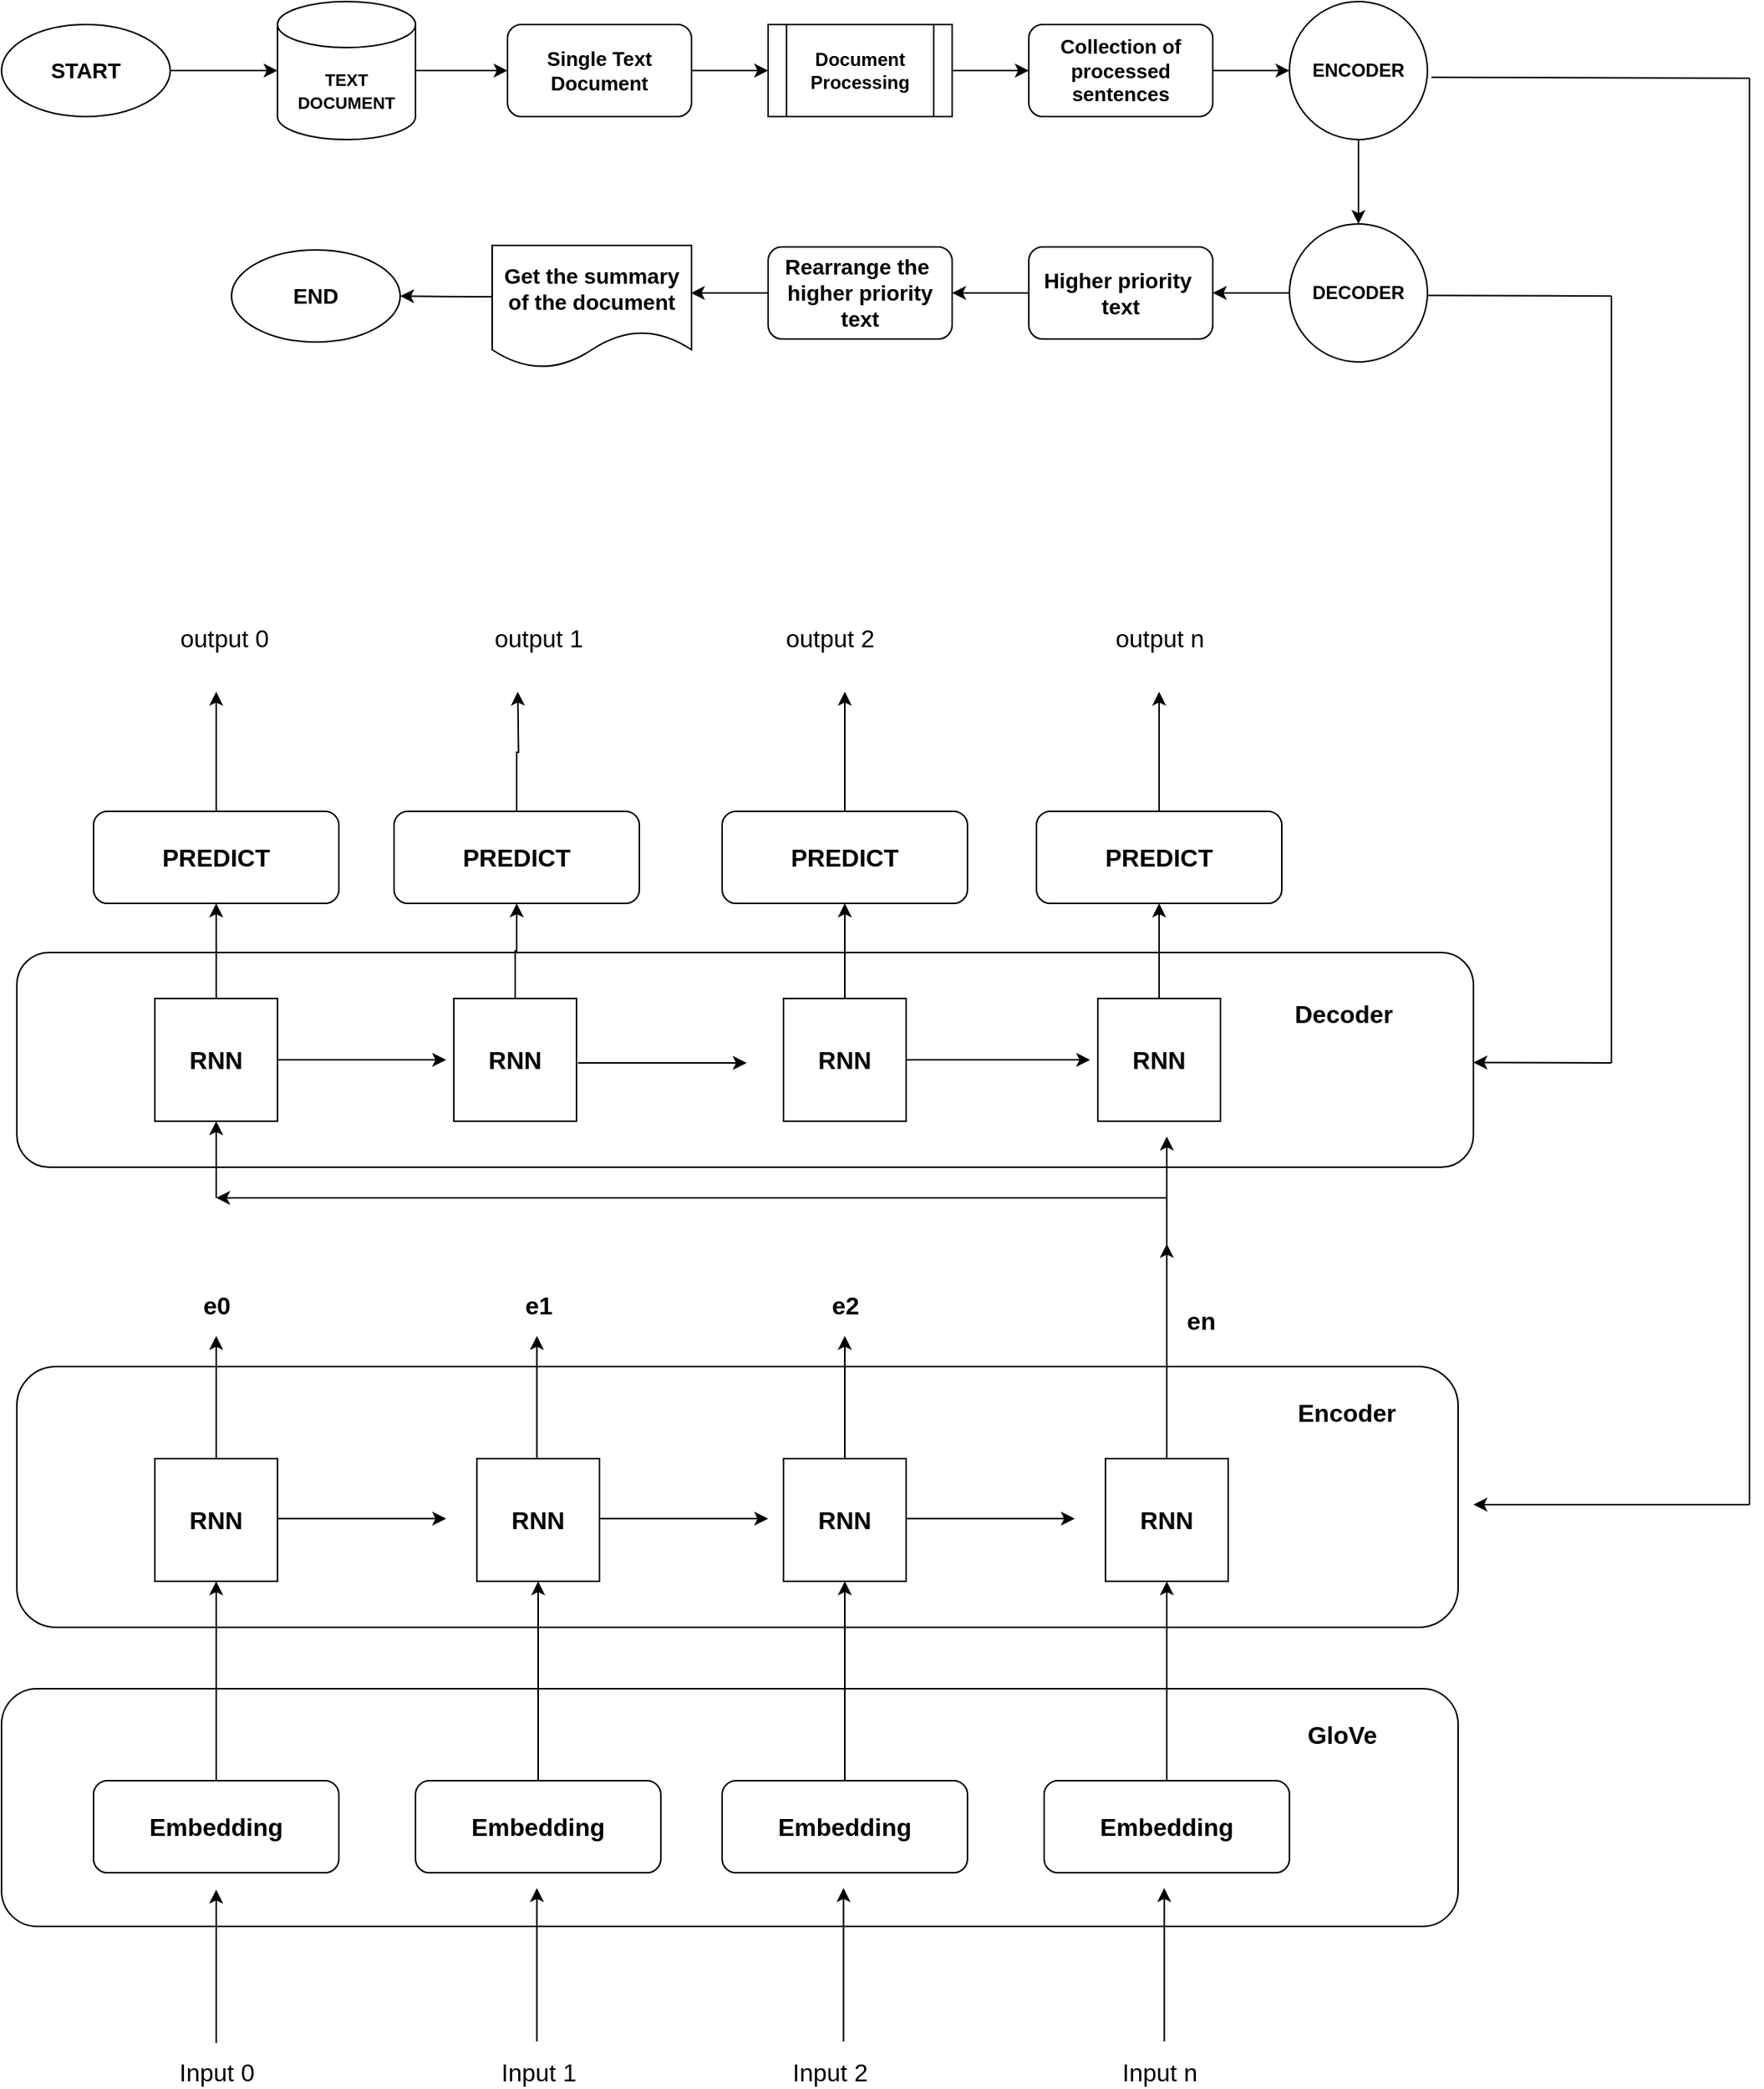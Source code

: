 <mxfile version="15.2.9" type="device"><diagram id="kNyAl3yU_4Z_bcNWf211" name="Page-1"><mxGraphModel dx="1196" dy="1293" grid="1" gridSize="10" guides="1" tooltips="1" connect="1" arrows="1" fold="1" page="1" pageScale="1" pageWidth="850" pageHeight="1100" math="0" shadow="0"><root><mxCell id="0"/><mxCell id="1" parent="0"/><mxCell id="t-iGHMvV5FlFqbI40lbY-24" style="edgeStyle=orthogonalEdgeStyle;rounded=0;orthogonalLoop=1;jettySize=auto;html=1;exitX=0.5;exitY=0;exitDx=0;exitDy=0;entryX=0.5;entryY=1;entryDx=0;entryDy=0;fontSize=16;" edge="1" parent="1" source="t-iGHMvV5FlFqbI40lbY-2" target="t-iGHMvV5FlFqbI40lbY-6"><mxGeometry relative="1" as="geometry"/></mxCell><mxCell id="t-iGHMvV5FlFqbI40lbY-2" value="&lt;b style=&quot;font-size: 16px;&quot;&gt;Embedding&lt;/b&gt;" style="rounded=1;whiteSpace=wrap;html=1;fontSize=16;" vertex="1" parent="1"><mxGeometry x="40" y="630" width="160" height="60" as="geometry"/></mxCell><mxCell id="t-iGHMvV5FlFqbI40lbY-23" style="edgeStyle=orthogonalEdgeStyle;rounded=0;orthogonalLoop=1;jettySize=auto;html=1;exitX=0.5;exitY=0;exitDx=0;exitDy=0;entryX=0.5;entryY=1;entryDx=0;entryDy=0;fontSize=16;" edge="1" parent="1" source="t-iGHMvV5FlFqbI40lbY-3" target="t-iGHMvV5FlFqbI40lbY-7"><mxGeometry relative="1" as="geometry"/></mxCell><mxCell id="t-iGHMvV5FlFqbI40lbY-3" value="&lt;b style=&quot;font-size: 16px;&quot;&gt;Embedding&lt;/b&gt;" style="rounded=1;whiteSpace=wrap;html=1;fontSize=16;" vertex="1" parent="1"><mxGeometry x="250" y="630" width="160" height="60" as="geometry"/></mxCell><mxCell id="t-iGHMvV5FlFqbI40lbY-25" style="edgeStyle=orthogonalEdgeStyle;rounded=0;orthogonalLoop=1;jettySize=auto;html=1;exitX=0.5;exitY=0;exitDx=0;exitDy=0;entryX=0.5;entryY=1;entryDx=0;entryDy=0;fontSize=16;" edge="1" parent="1" source="t-iGHMvV5FlFqbI40lbY-4" target="t-iGHMvV5FlFqbI40lbY-8"><mxGeometry relative="1" as="geometry"/></mxCell><mxCell id="t-iGHMvV5FlFqbI40lbY-4" value="&lt;b style=&quot;font-size: 16px;&quot;&gt;Embedding&lt;/b&gt;" style="rounded=1;whiteSpace=wrap;html=1;fontSize=16;" vertex="1" parent="1"><mxGeometry x="450" y="630" width="160" height="60" as="geometry"/></mxCell><mxCell id="t-iGHMvV5FlFqbI40lbY-26" style="edgeStyle=orthogonalEdgeStyle;rounded=0;orthogonalLoop=1;jettySize=auto;html=1;exitX=0.5;exitY=0;exitDx=0;exitDy=0;entryX=0.5;entryY=1;entryDx=0;entryDy=0;fontSize=16;" edge="1" parent="1" source="t-iGHMvV5FlFqbI40lbY-5" target="t-iGHMvV5FlFqbI40lbY-9"><mxGeometry relative="1" as="geometry"/></mxCell><mxCell id="t-iGHMvV5FlFqbI40lbY-5" value="&lt;b style=&quot;font-size: 16px;&quot;&gt;Embedding&lt;/b&gt;" style="rounded=1;whiteSpace=wrap;html=1;fontSize=16;" vertex="1" parent="1"><mxGeometry x="660" y="630" width="160" height="60" as="geometry"/></mxCell><mxCell id="t-iGHMvV5FlFqbI40lbY-35" style="edgeStyle=orthogonalEdgeStyle;rounded=0;orthogonalLoop=1;jettySize=auto;html=1;exitX=0.5;exitY=0;exitDx=0;exitDy=0;fontSize=16;" edge="1" parent="1" source="t-iGHMvV5FlFqbI40lbY-6"><mxGeometry relative="1" as="geometry"><mxPoint x="120" y="340" as="targetPoint"/></mxGeometry></mxCell><mxCell id="t-iGHMvV5FlFqbI40lbY-6" value="&lt;b style=&quot;font-size: 16px;&quot;&gt;RNN&lt;/b&gt;" style="whiteSpace=wrap;html=1;aspect=fixed;fontSize=16;" vertex="1" parent="1"><mxGeometry x="80" y="420" width="80" height="80" as="geometry"/></mxCell><mxCell id="t-iGHMvV5FlFqbI40lbY-7" value="&lt;b style=&quot;font-size: 16px;&quot;&gt;RNN&lt;/b&gt;" style="whiteSpace=wrap;html=1;aspect=fixed;fontSize=16;" vertex="1" parent="1"><mxGeometry x="290" y="420" width="80" height="80" as="geometry"/></mxCell><mxCell id="t-iGHMvV5FlFqbI40lbY-41" style="edgeStyle=orthogonalEdgeStyle;rounded=0;orthogonalLoop=1;jettySize=auto;html=1;exitX=0.5;exitY=0;exitDx=0;exitDy=0;fontSize=16;" edge="1" parent="1" source="t-iGHMvV5FlFqbI40lbY-8"><mxGeometry relative="1" as="geometry"><mxPoint x="530" y="340" as="targetPoint"/></mxGeometry></mxCell><mxCell id="t-iGHMvV5FlFqbI40lbY-8" value="&lt;b style=&quot;font-size: 16px;&quot;&gt;RNN&lt;/b&gt;" style="whiteSpace=wrap;html=1;aspect=fixed;fontSize=16;" vertex="1" parent="1"><mxGeometry x="490" y="420" width="80" height="80" as="geometry"/></mxCell><mxCell id="t-iGHMvV5FlFqbI40lbY-42" style="edgeStyle=orthogonalEdgeStyle;rounded=0;orthogonalLoop=1;jettySize=auto;html=1;exitX=0.5;exitY=0;exitDx=0;exitDy=0;fontSize=16;" edge="1" parent="1"><mxGeometry relative="1" as="geometry"><mxPoint x="740" y="210" as="targetPoint"/><mxPoint x="740" y="422" as="sourcePoint"/></mxGeometry></mxCell><mxCell id="t-iGHMvV5FlFqbI40lbY-9" value="&lt;b style=&quot;font-size: 16px;&quot;&gt;RNN&lt;/b&gt;" style="whiteSpace=wrap;html=1;aspect=fixed;fontSize=16;" vertex="1" parent="1"><mxGeometry x="700" y="420" width="80" height="80" as="geometry"/></mxCell><mxCell id="t-iGHMvV5FlFqbI40lbY-43" style="edgeStyle=orthogonalEdgeStyle;rounded=0;orthogonalLoop=1;jettySize=auto;html=1;exitX=0.5;exitY=0;exitDx=0;exitDy=0;fontSize=16;" edge="1" parent="1" source="t-iGHMvV5FlFqbI40lbY-11"><mxGeometry relative="1" as="geometry"><mxPoint x="120" y="-80" as="targetPoint"/></mxGeometry></mxCell><mxCell id="t-iGHMvV5FlFqbI40lbY-11" value="&lt;font style=&quot;font-size: 16px;&quot;&gt;&lt;b style=&quot;font-size: 16px;&quot;&gt;PREDICT&lt;/b&gt;&lt;/font&gt;" style="rounded=1;whiteSpace=wrap;html=1;fontSize=16;" vertex="1" parent="1"><mxGeometry x="40" y="-2" width="160" height="60" as="geometry"/></mxCell><mxCell id="t-iGHMvV5FlFqbI40lbY-45" style="edgeStyle=orthogonalEdgeStyle;rounded=0;orthogonalLoop=1;jettySize=auto;html=1;exitX=0.5;exitY=0;exitDx=0;exitDy=0;fontSize=16;" edge="1" parent="1" source="t-iGHMvV5FlFqbI40lbY-12"><mxGeometry relative="1" as="geometry"><mxPoint x="316.667" y="-80" as="targetPoint"/></mxGeometry></mxCell><mxCell id="t-iGHMvV5FlFqbI40lbY-12" value="&lt;b style=&quot;font-size: 16px;&quot;&gt;PREDICT&lt;/b&gt;" style="rounded=1;whiteSpace=wrap;html=1;fontSize=16;" vertex="1" parent="1"><mxGeometry x="236" y="-2" width="160" height="60" as="geometry"/></mxCell><mxCell id="t-iGHMvV5FlFqbI40lbY-46" style="edgeStyle=orthogonalEdgeStyle;rounded=0;orthogonalLoop=1;jettySize=auto;html=1;exitX=0.5;exitY=0;exitDx=0;exitDy=0;fontSize=16;" edge="1" parent="1" source="t-iGHMvV5FlFqbI40lbY-13"><mxGeometry relative="1" as="geometry"><mxPoint x="530" y="-80" as="targetPoint"/></mxGeometry></mxCell><mxCell id="t-iGHMvV5FlFqbI40lbY-13" value="&lt;b style=&quot;font-size: 16px;&quot;&gt;PREDICT&lt;/b&gt;" style="rounded=1;whiteSpace=wrap;html=1;fontSize=16;" vertex="1" parent="1"><mxGeometry x="450" y="-2" width="160" height="60" as="geometry"/></mxCell><mxCell id="t-iGHMvV5FlFqbI40lbY-47" style="edgeStyle=orthogonalEdgeStyle;rounded=0;orthogonalLoop=1;jettySize=auto;html=1;exitX=0.5;exitY=0;exitDx=0;exitDy=0;fontSize=16;" edge="1" parent="1" source="t-iGHMvV5FlFqbI40lbY-14"><mxGeometry relative="1" as="geometry"><mxPoint x="735" y="-80" as="targetPoint"/></mxGeometry></mxCell><mxCell id="t-iGHMvV5FlFqbI40lbY-14" value="&lt;b style=&quot;font-size: 16px;&quot;&gt;PREDICT&lt;/b&gt;" style="rounded=1;whiteSpace=wrap;html=1;fontSize=16;" vertex="1" parent="1"><mxGeometry x="655" y="-2" width="160" height="60" as="geometry"/></mxCell><mxCell id="t-iGHMvV5FlFqbI40lbY-29" style="edgeStyle=orthogonalEdgeStyle;rounded=0;orthogonalLoop=1;jettySize=auto;html=1;exitX=0.5;exitY=0;exitDx=0;exitDy=0;entryX=0.5;entryY=1;entryDx=0;entryDy=0;fontSize=16;" edge="1" parent="1" source="t-iGHMvV5FlFqbI40lbY-15" target="t-iGHMvV5FlFqbI40lbY-11"><mxGeometry relative="1" as="geometry"/></mxCell><mxCell id="t-iGHMvV5FlFqbI40lbY-15" value="&lt;font style=&quot;font-size: 16px;&quot;&gt;&lt;b style=&quot;font-size: 16px;&quot;&gt;RNN&lt;/b&gt;&lt;/font&gt;" style="whiteSpace=wrap;html=1;aspect=fixed;fontSize=16;" vertex="1" parent="1"><mxGeometry x="80" y="120" width="80" height="80" as="geometry"/></mxCell><mxCell id="t-iGHMvV5FlFqbI40lbY-30" style="edgeStyle=orthogonalEdgeStyle;rounded=0;orthogonalLoop=1;jettySize=auto;html=1;exitX=0.5;exitY=0;exitDx=0;exitDy=0;entryX=0.5;entryY=1;entryDx=0;entryDy=0;fontSize=16;" edge="1" parent="1" source="t-iGHMvV5FlFqbI40lbY-16" target="t-iGHMvV5FlFqbI40lbY-12"><mxGeometry relative="1" as="geometry"/></mxCell><mxCell id="t-iGHMvV5FlFqbI40lbY-16" value="&lt;b style=&quot;font-size: 16px;&quot;&gt;RNN&lt;/b&gt;" style="whiteSpace=wrap;html=1;aspect=fixed;fontSize=16;" vertex="1" parent="1"><mxGeometry x="275" y="120" width="80" height="80" as="geometry"/></mxCell><mxCell id="t-iGHMvV5FlFqbI40lbY-31" style="edgeStyle=orthogonalEdgeStyle;rounded=0;orthogonalLoop=1;jettySize=auto;html=1;exitX=0.5;exitY=0;exitDx=0;exitDy=0;entryX=0.5;entryY=1;entryDx=0;entryDy=0;fontSize=16;" edge="1" parent="1" source="t-iGHMvV5FlFqbI40lbY-17" target="t-iGHMvV5FlFqbI40lbY-13"><mxGeometry relative="1" as="geometry"/></mxCell><mxCell id="t-iGHMvV5FlFqbI40lbY-17" value="&lt;b style=&quot;font-size: 16px;&quot;&gt;RNN&lt;/b&gt;" style="whiteSpace=wrap;html=1;aspect=fixed;fontSize=16;" vertex="1" parent="1"><mxGeometry x="490" y="120" width="80" height="80" as="geometry"/></mxCell><mxCell id="t-iGHMvV5FlFqbI40lbY-32" style="edgeStyle=orthogonalEdgeStyle;rounded=0;orthogonalLoop=1;jettySize=auto;html=1;exitX=0.5;exitY=0;exitDx=0;exitDy=0;entryX=0.5;entryY=1;entryDx=0;entryDy=0;fontSize=16;" edge="1" parent="1" source="t-iGHMvV5FlFqbI40lbY-18" target="t-iGHMvV5FlFqbI40lbY-14"><mxGeometry relative="1" as="geometry"/></mxCell><mxCell id="t-iGHMvV5FlFqbI40lbY-18" value="&lt;b style=&quot;font-size: 16px;&quot;&gt;RNN&lt;/b&gt;" style="whiteSpace=wrap;html=1;aspect=fixed;fontSize=16;" vertex="1" parent="1"><mxGeometry x="695" y="120" width="80" height="80" as="geometry"/></mxCell><mxCell id="t-iGHMvV5FlFqbI40lbY-33" value="" style="rounded=1;whiteSpace=wrap;html=1;fillColor=none;gradientColor=none;fontSize=16;" vertex="1" parent="1"><mxGeometry x="-10" y="90" width="950" height="140" as="geometry"/></mxCell><mxCell id="t-iGHMvV5FlFqbI40lbY-34" value="" style="rounded=1;whiteSpace=wrap;html=1;fillColor=none;gradientColor=none;fontSize=16;" vertex="1" parent="1"><mxGeometry x="-20" y="570" width="950" height="155" as="geometry"/></mxCell><mxCell id="t-iGHMvV5FlFqbI40lbY-38" style="edgeStyle=orthogonalEdgeStyle;rounded=0;orthogonalLoop=1;jettySize=auto;html=1;exitX=0.5;exitY=0;exitDx=0;exitDy=0;fontSize=16;" edge="1" parent="1"><mxGeometry relative="1" as="geometry"><mxPoint x="329.17" y="340" as="targetPoint"/><mxPoint x="329.17" y="420" as="sourcePoint"/></mxGeometry></mxCell><mxCell id="t-iGHMvV5FlFqbI40lbY-49" value="" style="endArrow=classic;html=1;fontSize=16;" edge="1" parent="1"><mxGeometry width="50" height="50" relative="1" as="geometry"><mxPoint x="740" y="360" as="sourcePoint"/><mxPoint x="740" y="280" as="targetPoint"/></mxGeometry></mxCell><mxCell id="t-iGHMvV5FlFqbI40lbY-50" value="" style="endArrow=classic;html=1;fontSize=16;" edge="1" parent="1"><mxGeometry width="50" height="50" relative="1" as="geometry"><mxPoint x="740" y="250" as="sourcePoint"/><mxPoint x="120" y="250" as="targetPoint"/></mxGeometry></mxCell><mxCell id="t-iGHMvV5FlFqbI40lbY-51" value="" style="endArrow=classic;html=1;fontSize=16;" edge="1" parent="1"><mxGeometry width="50" height="50" relative="1" as="geometry"><mxPoint x="120" y="250" as="sourcePoint"/><mxPoint x="120" y="200" as="targetPoint"/></mxGeometry></mxCell><mxCell id="t-iGHMvV5FlFqbI40lbY-53" value="" style="endArrow=classic;html=1;exitX=1;exitY=0.5;exitDx=0;exitDy=0;fontSize=16;" edge="1" parent="1" source="t-iGHMvV5FlFqbI40lbY-15"><mxGeometry width="50" height="50" relative="1" as="geometry"><mxPoint x="400" y="280" as="sourcePoint"/><mxPoint x="270" y="160" as="targetPoint"/></mxGeometry></mxCell><mxCell id="t-iGHMvV5FlFqbI40lbY-54" value="" style="endArrow=classic;html=1;exitX=1;exitY=0.5;exitDx=0;exitDy=0;fontSize=16;" edge="1" parent="1"><mxGeometry width="50" height="50" relative="1" as="geometry"><mxPoint x="356" y="162" as="sourcePoint"/><mxPoint x="466" y="162" as="targetPoint"/></mxGeometry></mxCell><mxCell id="t-iGHMvV5FlFqbI40lbY-55" value="" style="endArrow=classic;html=1;exitX=1;exitY=0.5;exitDx=0;exitDy=0;fontSize=16;" edge="1" parent="1" source="t-iGHMvV5FlFqbI40lbY-17"><mxGeometry width="50" height="50" relative="1" as="geometry"><mxPoint x="476" y="172" as="sourcePoint"/><mxPoint x="690" y="160" as="targetPoint"/></mxGeometry></mxCell><mxCell id="t-iGHMvV5FlFqbI40lbY-57" value="" style="rounded=1;whiteSpace=wrap;html=1;fillColor=none;gradientColor=none;fontSize=16;" vertex="1" parent="1"><mxGeometry x="-10" y="360" width="940" height="170" as="geometry"/></mxCell><mxCell id="t-iGHMvV5FlFqbI40lbY-58" value="&lt;font style=&quot;font-size: 16px;&quot;&gt;&lt;b style=&quot;font-size: 16px;&quot;&gt;GloVe&lt;/b&gt;&lt;/font&gt;" style="text;html=1;align=center;verticalAlign=middle;resizable=0;points=[];autosize=1;strokeColor=none;fillColor=none;fontSize=16;" vertex="1" parent="1"><mxGeometry x="824" y="590" width="60" height="20" as="geometry"/></mxCell><mxCell id="t-iGHMvV5FlFqbI40lbY-60" value="" style="endArrow=classic;html=1;fontSize=16;" edge="1" parent="1"><mxGeometry width="50" height="50" relative="1" as="geometry"><mxPoint x="120" y="801" as="sourcePoint"/><mxPoint x="120" y="701" as="targetPoint"/></mxGeometry></mxCell><mxCell id="t-iGHMvV5FlFqbI40lbY-61" value="" style="endArrow=classic;html=1;fontSize=16;" edge="1" parent="1"><mxGeometry width="50" height="50" relative="1" as="geometry"><mxPoint x="329.17" y="800" as="sourcePoint"/><mxPoint x="329.17" y="700" as="targetPoint"/></mxGeometry></mxCell><mxCell id="t-iGHMvV5FlFqbI40lbY-62" value="" style="endArrow=classic;html=1;fontSize=16;" edge="1" parent="1"><mxGeometry width="50" height="50" relative="1" as="geometry"><mxPoint x="529.17" y="800" as="sourcePoint"/><mxPoint x="529.17" y="700" as="targetPoint"/></mxGeometry></mxCell><mxCell id="t-iGHMvV5FlFqbI40lbY-63" value="" style="endArrow=classic;html=1;fontSize=16;" edge="1" parent="1"><mxGeometry width="50" height="50" relative="1" as="geometry"><mxPoint x="738.33" y="800" as="sourcePoint"/><mxPoint x="738.33" y="700" as="targetPoint"/></mxGeometry></mxCell><mxCell id="t-iGHMvV5FlFqbI40lbY-64" value="&lt;font style=&quot;font-size: 16px;&quot;&gt;&lt;b style=&quot;font-size: 16px;&quot;&gt;e0&lt;/b&gt;&lt;/font&gt;" style="text;html=1;align=center;verticalAlign=middle;resizable=0;points=[];autosize=1;strokeColor=none;fillColor=none;fontSize=16;" vertex="1" parent="1"><mxGeometry x="105" y="310" width="30" height="20" as="geometry"/></mxCell><mxCell id="t-iGHMvV5FlFqbI40lbY-65" value="&lt;font style=&quot;font-size: 16px;&quot;&gt;&lt;b style=&quot;font-size: 16px;&quot;&gt;e1&lt;/b&gt;&lt;/font&gt;" style="text;html=1;align=center;verticalAlign=middle;resizable=0;points=[];autosize=1;strokeColor=none;fillColor=none;fontSize=16;" vertex="1" parent="1"><mxGeometry x="315" y="310" width="30" height="20" as="geometry"/></mxCell><mxCell id="t-iGHMvV5FlFqbI40lbY-66" value="&lt;font style=&quot;font-size: 16px;&quot;&gt;&lt;b style=&quot;font-size: 16px;&quot;&gt;e2&lt;/b&gt;&lt;/font&gt;" style="text;html=1;align=center;verticalAlign=middle;resizable=0;points=[];autosize=1;strokeColor=none;fillColor=none;fontSize=16;" vertex="1" parent="1"><mxGeometry x="515" y="310" width="30" height="20" as="geometry"/></mxCell><mxCell id="t-iGHMvV5FlFqbI40lbY-67" value="&lt;font style=&quot;font-size: 16px;&quot;&gt;&lt;b style=&quot;font-size: 16px;&quot;&gt;en&lt;/b&gt;&lt;/font&gt;" style="text;html=1;align=center;verticalAlign=middle;resizable=0;points=[];autosize=1;strokeColor=none;fillColor=none;fontSize=16;" vertex="1" parent="1"><mxGeometry x="747" y="320" width="30" height="20" as="geometry"/></mxCell><mxCell id="t-iGHMvV5FlFqbI40lbY-69" value="&lt;font style=&quot;font-size: 16px;&quot;&gt;&lt;b style=&quot;font-size: 16px;&quot;&gt;Decoder&lt;/b&gt;&lt;/font&gt;" style="text;html=1;align=center;verticalAlign=middle;resizable=0;points=[];autosize=1;strokeColor=none;fillColor=none;fontSize=16;" vertex="1" parent="1"><mxGeometry x="815" y="120" width="80" height="20" as="geometry"/></mxCell><mxCell id="t-iGHMvV5FlFqbI40lbY-70" value="&lt;font style=&quot;font-size: 16px;&quot;&gt;&lt;b style=&quot;font-size: 16px;&quot;&gt;Encoder&lt;/b&gt;&lt;/font&gt;" style="text;html=1;align=center;verticalAlign=middle;resizable=0;points=[];autosize=1;strokeColor=none;fillColor=none;fontSize=16;" vertex="1" parent="1"><mxGeometry x="817" y="380" width="80" height="20" as="geometry"/></mxCell><mxCell id="t-iGHMvV5FlFqbI40lbY-71" value="" style="endArrow=classic;html=1;exitX=1;exitY=0.5;exitDx=0;exitDy=0;fontSize=16;" edge="1" parent="1"><mxGeometry width="50" height="50" relative="1" as="geometry"><mxPoint x="160" y="459.17" as="sourcePoint"/><mxPoint x="270" y="459.17" as="targetPoint"/></mxGeometry></mxCell><mxCell id="t-iGHMvV5FlFqbI40lbY-72" value="" style="endArrow=classic;html=1;exitX=1;exitY=0.5;exitDx=0;exitDy=0;fontSize=16;" edge="1" parent="1"><mxGeometry width="50" height="50" relative="1" as="geometry"><mxPoint x="370" y="459.17" as="sourcePoint"/><mxPoint x="480" y="459.17" as="targetPoint"/></mxGeometry></mxCell><mxCell id="t-iGHMvV5FlFqbI40lbY-73" value="" style="endArrow=classic;html=1;exitX=1;exitY=0.5;exitDx=0;exitDy=0;fontSize=16;" edge="1" parent="1"><mxGeometry width="50" height="50" relative="1" as="geometry"><mxPoint x="570" y="459.17" as="sourcePoint"/><mxPoint x="680" y="459.17" as="targetPoint"/></mxGeometry></mxCell><mxCell id="t-iGHMvV5FlFqbI40lbY-74" value="&lt;font style=&quot;font-size: 16px;&quot;&gt;Input 0&lt;/font&gt;" style="text;html=1;align=center;verticalAlign=middle;resizable=0;points=[];autosize=1;strokeColor=none;fillColor=none;fontSize=16;" vertex="1" parent="1"><mxGeometry x="90" y="810" width="60" height="20" as="geometry"/></mxCell><mxCell id="t-iGHMvV5FlFqbI40lbY-75" value="&lt;font style=&quot;font-size: 16px;&quot;&gt;Input 1&lt;/font&gt;" style="text;html=1;align=center;verticalAlign=middle;resizable=0;points=[];autosize=1;strokeColor=none;fillColor=none;fontSize=16;" vertex="1" parent="1"><mxGeometry x="300" y="810" width="60" height="20" as="geometry"/></mxCell><mxCell id="t-iGHMvV5FlFqbI40lbY-76" value="&lt;font style=&quot;font-size: 16px;&quot;&gt;Input 2&lt;/font&gt;" style="text;html=1;align=center;verticalAlign=middle;resizable=0;points=[];autosize=1;strokeColor=none;fillColor=none;fontSize=16;" vertex="1" parent="1"><mxGeometry x="490" y="810" width="60" height="20" as="geometry"/></mxCell><mxCell id="t-iGHMvV5FlFqbI40lbY-77" value="&lt;font style=&quot;font-size: 16px;&quot;&gt;Input n&lt;/font&gt;" style="text;html=1;align=center;verticalAlign=middle;resizable=0;points=[];autosize=1;strokeColor=none;fillColor=none;fontSize=16;" vertex="1" parent="1"><mxGeometry x="705" y="810" width="60" height="20" as="geometry"/></mxCell><mxCell id="t-iGHMvV5FlFqbI40lbY-83" value="&lt;font style=&quot;font-size: 16px;&quot;&gt;output 1&lt;/font&gt;" style="text;html=1;align=center;verticalAlign=middle;resizable=0;points=[];autosize=1;strokeColor=none;fillColor=none;fontSize=16;" vertex="1" parent="1"><mxGeometry x="295" y="-125" width="70" height="20" as="geometry"/></mxCell><mxCell id="t-iGHMvV5FlFqbI40lbY-84" value="&lt;font style=&quot;font-size: 16px;&quot;&gt;output 2&lt;/font&gt;" style="text;html=1;align=center;verticalAlign=middle;resizable=0;points=[];autosize=1;strokeColor=none;fillColor=none;fontSize=16;" vertex="1" parent="1"><mxGeometry x="485" y="-125" width="70" height="20" as="geometry"/></mxCell><mxCell id="t-iGHMvV5FlFqbI40lbY-85" value="&lt;font style=&quot;font-size: 16px;&quot;&gt;output n&lt;/font&gt;" style="text;html=1;align=center;verticalAlign=middle;resizable=0;points=[];autosize=1;strokeColor=none;fillColor=none;fontSize=16;" vertex="1" parent="1"><mxGeometry x="700" y="-125" width="70" height="20" as="geometry"/></mxCell><mxCell id="t-iGHMvV5FlFqbI40lbY-86" value="&lt;font style=&quot;font-size: 16px;&quot;&gt;output 0&lt;/font&gt;" style="text;html=1;align=center;verticalAlign=middle;resizable=0;points=[];autosize=1;strokeColor=none;fillColor=none;fontSize=16;" vertex="1" parent="1"><mxGeometry x="90" y="-125" width="70" height="20" as="geometry"/></mxCell><mxCell id="t-iGHMvV5FlFqbI40lbY-87" value="" style="shape=image;html=1;verticalAlign=top;verticalLabelPosition=bottom;labelBackgroundColor=#ffffff;imageAspect=0;aspect=fixed;image=https://cdn1.iconfinder.com/data/icons/feather-2/24/x-128.png;fillColor=none;gradientColor=none;fontColor=#FF0000;fontSize=16;" vertex="1" parent="1"><mxGeometry x="96" y="350" width="48" height="48" as="geometry"/></mxCell><mxCell id="t-iGHMvV5FlFqbI40lbY-88" value="" style="shape=image;html=1;verticalAlign=top;verticalLabelPosition=bottom;labelBackgroundColor=#ffffff;imageAspect=0;aspect=fixed;image=https://cdn1.iconfinder.com/data/icons/feather-2/24/x-128.png;fillColor=none;gradientColor=none;fontColor=#FF0000;fontSize=16;" vertex="1" parent="1"><mxGeometry x="306" y="352" width="48" height="48" as="geometry"/></mxCell><mxCell id="t-iGHMvV5FlFqbI40lbY-89" value="" style="shape=image;html=1;verticalAlign=top;verticalLabelPosition=bottom;labelBackgroundColor=#ffffff;imageAspect=0;aspect=fixed;image=https://cdn1.iconfinder.com/data/icons/feather-2/24/x-128.png;fillColor=none;gradientColor=none;fontColor=#FF0000;fontSize=16;" vertex="1" parent="1"><mxGeometry x="506" y="352" width="48" height="48" as="geometry"/></mxCell><mxCell id="t-iGHMvV5FlFqbI40lbY-202" style="edgeStyle=orthogonalEdgeStyle;rounded=0;orthogonalLoop=1;jettySize=auto;html=1;exitX=1;exitY=0.5;exitDx=0;exitDy=0;exitPerimeter=0;entryX=0;entryY=0.5;entryDx=0;entryDy=0;" edge="1" parent="1" source="t-iGHMvV5FlFqbI40lbY-203" target="t-iGHMvV5FlFqbI40lbY-207"><mxGeometry relative="1" as="geometry"/></mxCell><mxCell id="t-iGHMvV5FlFqbI40lbY-203" value="&lt;b&gt;&lt;font style=&quot;font-size: 11px&quot;&gt;TEXT DOCUMENT&lt;/font&gt;&lt;/b&gt;" style="shape=cylinder3;whiteSpace=wrap;html=1;boundedLbl=1;backgroundOutline=1;size=15;" vertex="1" parent="1"><mxGeometry x="160" y="-530" width="90" height="90" as="geometry"/></mxCell><mxCell id="t-iGHMvV5FlFqbI40lbY-204" style="edgeStyle=orthogonalEdgeStyle;rounded=0;orthogonalLoop=1;jettySize=auto;html=1;exitX=1;exitY=0.5;exitDx=0;exitDy=0;entryX=0;entryY=0.5;entryDx=0;entryDy=0;" edge="1" parent="1" source="t-iGHMvV5FlFqbI40lbY-205" target="t-iGHMvV5FlFqbI40lbY-209"><mxGeometry relative="1" as="geometry"/></mxCell><mxCell id="t-iGHMvV5FlFqbI40lbY-205" value="&lt;b&gt;Document&lt;br&gt;Processing&lt;/b&gt;" style="shape=process;whiteSpace=wrap;html=1;backgroundOutline=1;" vertex="1" parent="1"><mxGeometry x="480" y="-515" width="120" height="60" as="geometry"/></mxCell><mxCell id="t-iGHMvV5FlFqbI40lbY-206" style="edgeStyle=orthogonalEdgeStyle;rounded=0;orthogonalLoop=1;jettySize=auto;html=1;exitX=1;exitY=0.5;exitDx=0;exitDy=0;entryX=0;entryY=0.5;entryDx=0;entryDy=0;" edge="1" parent="1" source="t-iGHMvV5FlFqbI40lbY-207" target="t-iGHMvV5FlFqbI40lbY-205"><mxGeometry relative="1" as="geometry"/></mxCell><mxCell id="t-iGHMvV5FlFqbI40lbY-207" value="&lt;font style=&quot;font-size: 13px&quot;&gt;&lt;b&gt;Single Text &lt;br&gt;Document&lt;/b&gt;&lt;/font&gt;" style="rounded=1;whiteSpace=wrap;html=1;" vertex="1" parent="1"><mxGeometry x="310" y="-515" width="120" height="60" as="geometry"/></mxCell><mxCell id="t-iGHMvV5FlFqbI40lbY-208" style="edgeStyle=orthogonalEdgeStyle;rounded=0;orthogonalLoop=1;jettySize=auto;html=1;exitX=1;exitY=0.5;exitDx=0;exitDy=0;entryX=0;entryY=0.5;entryDx=0;entryDy=0;" edge="1" parent="1" source="t-iGHMvV5FlFqbI40lbY-209" target="t-iGHMvV5FlFqbI40lbY-211"><mxGeometry relative="1" as="geometry"/></mxCell><mxCell id="t-iGHMvV5FlFqbI40lbY-209" value="&lt;font style=&quot;font-size: 13px&quot;&gt;&lt;b&gt;Collection of&lt;br&gt;processed sentences&lt;/b&gt;&lt;/font&gt;" style="rounded=1;whiteSpace=wrap;html=1;" vertex="1" parent="1"><mxGeometry x="650" y="-515" width="120" height="60" as="geometry"/></mxCell><mxCell id="t-iGHMvV5FlFqbI40lbY-210" style="edgeStyle=orthogonalEdgeStyle;rounded=0;orthogonalLoop=1;jettySize=auto;html=1;exitX=0.5;exitY=1;exitDx=0;exitDy=0;entryX=0.5;entryY=0;entryDx=0;entryDy=0;" edge="1" parent="1" source="t-iGHMvV5FlFqbI40lbY-211" target="t-iGHMvV5FlFqbI40lbY-213"><mxGeometry relative="1" as="geometry"/></mxCell><mxCell id="t-iGHMvV5FlFqbI40lbY-211" value="&lt;b&gt;ENCODER&lt;/b&gt;" style="ellipse;whiteSpace=wrap;html=1;aspect=fixed;" vertex="1" parent="1"><mxGeometry x="820" y="-530" width="90" height="90" as="geometry"/></mxCell><mxCell id="t-iGHMvV5FlFqbI40lbY-212" style="edgeStyle=orthogonalEdgeStyle;rounded=0;orthogonalLoop=1;jettySize=auto;html=1;exitX=0;exitY=0.5;exitDx=0;exitDy=0;entryX=1;entryY=0.5;entryDx=0;entryDy=0;" edge="1" parent="1" source="t-iGHMvV5FlFqbI40lbY-213" target="t-iGHMvV5FlFqbI40lbY-215"><mxGeometry relative="1" as="geometry"/></mxCell><mxCell id="t-iGHMvV5FlFqbI40lbY-213" value="&lt;b&gt;DECODER&lt;/b&gt;" style="ellipse;whiteSpace=wrap;html=1;aspect=fixed;" vertex="1" parent="1"><mxGeometry x="820" y="-385" width="90" height="90" as="geometry"/></mxCell><mxCell id="t-iGHMvV5FlFqbI40lbY-214" style="edgeStyle=orthogonalEdgeStyle;rounded=0;orthogonalLoop=1;jettySize=auto;html=1;exitX=0;exitY=0.5;exitDx=0;exitDy=0;entryX=1;entryY=0.5;entryDx=0;entryDy=0;" edge="1" parent="1" source="t-iGHMvV5FlFqbI40lbY-215" target="t-iGHMvV5FlFqbI40lbY-217"><mxGeometry relative="1" as="geometry"/></mxCell><mxCell id="t-iGHMvV5FlFqbI40lbY-215" value="&lt;b style=&quot;font-size: 14px&quot;&gt;&lt;span&gt;Higher priority&amp;nbsp;&lt;br&gt;&lt;/span&gt;text&lt;/b&gt;" style="rounded=1;whiteSpace=wrap;html=1;" vertex="1" parent="1"><mxGeometry x="650" y="-370" width="120" height="60" as="geometry"/></mxCell><mxCell id="t-iGHMvV5FlFqbI40lbY-216" style="edgeStyle=orthogonalEdgeStyle;rounded=0;orthogonalLoop=1;jettySize=auto;html=1;exitX=0;exitY=0.5;exitDx=0;exitDy=0;entryX=0.997;entryY=0.388;entryDx=0;entryDy=0;entryPerimeter=0;" edge="1" parent="1" source="t-iGHMvV5FlFqbI40lbY-217" target="t-iGHMvV5FlFqbI40lbY-219"><mxGeometry relative="1" as="geometry"/></mxCell><mxCell id="t-iGHMvV5FlFqbI40lbY-217" value="&lt;span style=&quot;font-size: 14px&quot;&gt;&lt;b&gt;Rearrange the&amp;nbsp; higher priority text&lt;/b&gt;&lt;/span&gt;" style="rounded=1;whiteSpace=wrap;html=1;" vertex="1" parent="1"><mxGeometry x="480" y="-370" width="120" height="60" as="geometry"/></mxCell><mxCell id="t-iGHMvV5FlFqbI40lbY-218" style="edgeStyle=orthogonalEdgeStyle;rounded=0;orthogonalLoop=1;jettySize=auto;html=1;exitX=0;exitY=0.418;exitDx=0;exitDy=0;entryX=1;entryY=0.5;entryDx=0;entryDy=0;exitPerimeter=0;" edge="1" parent="1" source="t-iGHMvV5FlFqbI40lbY-219" target="t-iGHMvV5FlFqbI40lbY-220"><mxGeometry relative="1" as="geometry"/></mxCell><mxCell id="t-iGHMvV5FlFqbI40lbY-219" value="&lt;b&gt;&lt;font style=&quot;font-size: 14px&quot;&gt;Get the summary of the document&lt;/font&gt;&lt;/b&gt;" style="shape=document;whiteSpace=wrap;html=1;boundedLbl=1;" vertex="1" parent="1"><mxGeometry x="300" y="-371" width="130" height="80" as="geometry"/></mxCell><mxCell id="t-iGHMvV5FlFqbI40lbY-220" value="&lt;b&gt;&lt;font style=&quot;font-size: 14px&quot;&gt;END&lt;/font&gt;&lt;/b&gt;" style="ellipse;whiteSpace=wrap;html=1;" vertex="1" parent="1"><mxGeometry x="130" y="-368" width="110" height="60" as="geometry"/></mxCell><mxCell id="t-iGHMvV5FlFqbI40lbY-221" style="edgeStyle=orthogonalEdgeStyle;rounded=0;orthogonalLoop=1;jettySize=auto;html=1;exitX=1;exitY=0.5;exitDx=0;exitDy=0;entryX=0;entryY=0.5;entryDx=0;entryDy=0;entryPerimeter=0;" edge="1" parent="1" source="t-iGHMvV5FlFqbI40lbY-222" target="t-iGHMvV5FlFqbI40lbY-203"><mxGeometry relative="1" as="geometry"/></mxCell><mxCell id="t-iGHMvV5FlFqbI40lbY-222" value="&lt;b&gt;&lt;font style=&quot;font-size: 14px&quot;&gt;START&lt;/font&gt;&lt;/b&gt;" style="ellipse;whiteSpace=wrap;html=1;" vertex="1" parent="1"><mxGeometry x="-20" y="-515" width="110" height="60" as="geometry"/></mxCell><mxCell id="t-iGHMvV5FlFqbI40lbY-225" value="" style="endArrow=classic;html=1;fontSize=16;" edge="1" parent="1"><mxGeometry width="50" height="50" relative="1" as="geometry"><mxPoint x="1120" y="450" as="sourcePoint"/><mxPoint x="940" y="450" as="targetPoint"/></mxGeometry></mxCell><mxCell id="t-iGHMvV5FlFqbI40lbY-227" value="" style="endArrow=classic;html=1;fontSize=16;" edge="1" parent="1"><mxGeometry width="50" height="50" relative="1" as="geometry"><mxPoint x="1030" y="162" as="sourcePoint"/><mxPoint x="940" y="161.75" as="targetPoint"/></mxGeometry></mxCell><mxCell id="t-iGHMvV5FlFqbI40lbY-229" value="" style="endArrow=none;html=1;fontSize=21;fontColor=#FF0000;exitX=1.029;exitY=0.548;exitDx=0;exitDy=0;exitPerimeter=0;" edge="1" parent="1" source="t-iGHMvV5FlFqbI40lbY-211"><mxGeometry width="50" height="50" relative="1" as="geometry"><mxPoint x="1010" y="-460" as="sourcePoint"/><mxPoint x="1120" y="-480" as="targetPoint"/></mxGeometry></mxCell><mxCell id="t-iGHMvV5FlFqbI40lbY-230" value="" style="endArrow=none;html=1;fontSize=21;fontColor=#FF0000;" edge="1" parent="1"><mxGeometry width="50" height="50" relative="1" as="geometry"><mxPoint x="1120" y="-480" as="sourcePoint"/><mxPoint x="1120" y="450" as="targetPoint"/></mxGeometry></mxCell><mxCell id="t-iGHMvV5FlFqbI40lbY-231" value="" style="endArrow=none;html=1;fontSize=21;fontColor=#FF0000;" edge="1" parent="1"><mxGeometry width="50" height="50" relative="1" as="geometry"><mxPoint x="1030" y="-338" as="sourcePoint"/><mxPoint x="1030" y="162" as="targetPoint"/></mxGeometry></mxCell><mxCell id="t-iGHMvV5FlFqbI40lbY-232" value="" style="endArrow=none;html=1;fontSize=21;fontColor=#FF0000;exitX=1.029;exitY=0.548;exitDx=0;exitDy=0;exitPerimeter=0;" edge="1" parent="1"><mxGeometry width="50" height="50" relative="1" as="geometry"><mxPoint x="910.0" y="-338.34" as="sourcePoint"/><mxPoint x="1030" y="-338" as="targetPoint"/></mxGeometry></mxCell></root></mxGraphModel></diagram></mxfile>